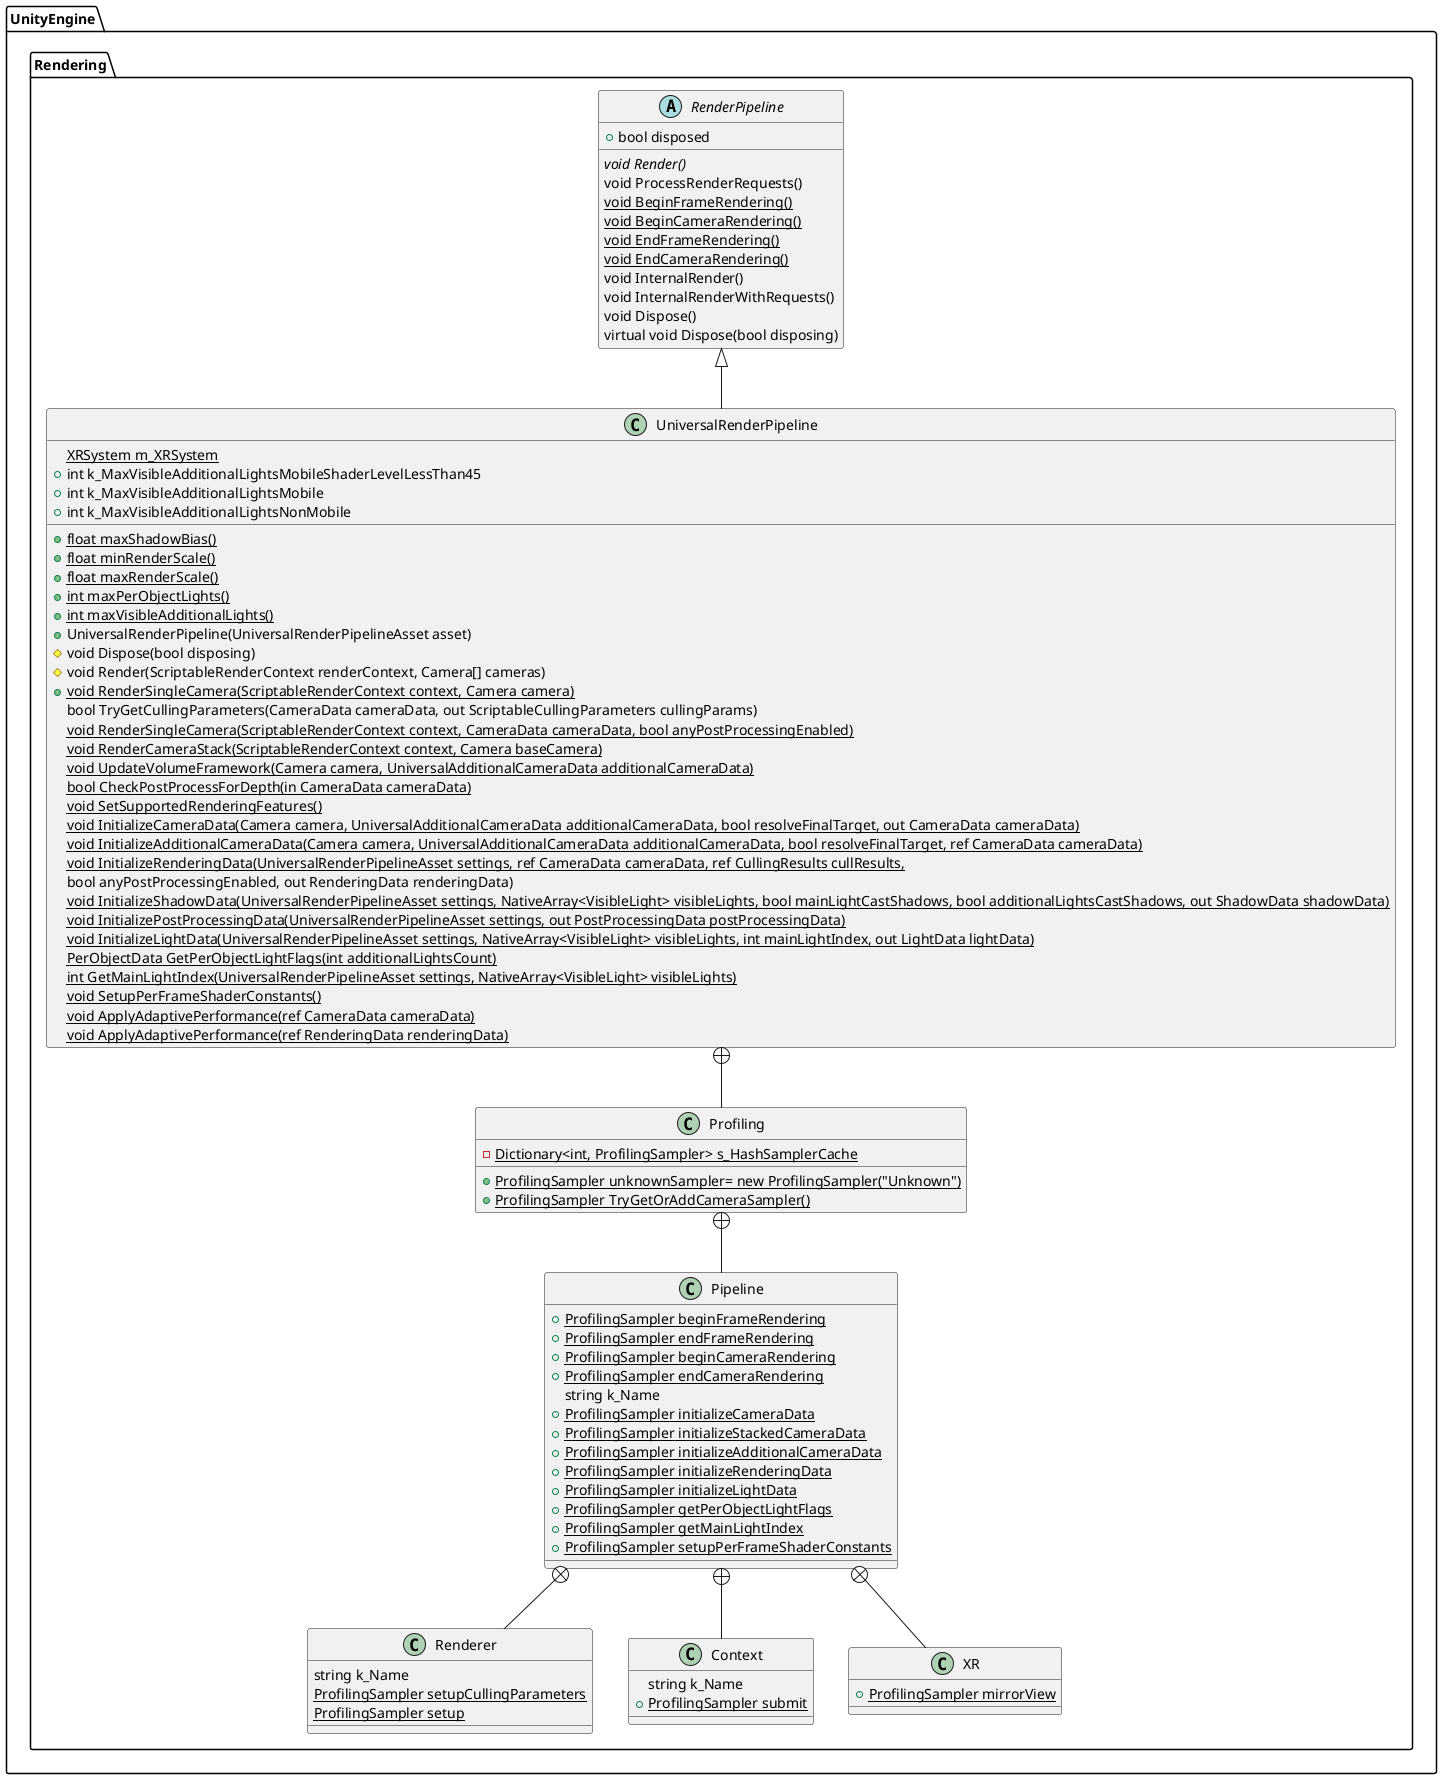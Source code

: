 ﻿@startuml
'https://plantuml.com/class-diagram

namespace UnityEngine.Rendering{
    RenderPipeline <|-- UniversalRenderPipeline

    abstract class RenderPipeline{
        {abstract} void Render()
        void ProcessRenderRequests()
        {static}void BeginFrameRendering()
        {static}void BeginCameraRendering()
        {static}void EndFrameRendering()
        {static}void EndCameraRendering()
        void InternalRender()
        void InternalRenderWithRequests()
        + bool disposed
        void Dispose()
        virtual void Dispose(bool disposing)     
    }
    
    class UniversalRenderPipeline {
        {static} XRSystem m_XRSystem
        + {static} float maxShadowBias()
        + {static} float minRenderScale()
        + {static} float maxRenderScale()
        + {static} int maxPerObjectLights()
        + int k_MaxVisibleAdditionalLightsMobileShaderLevelLessThan45
        + int k_MaxVisibleAdditionalLightsMobile
        + int k_MaxVisibleAdditionalLightsNonMobile
        + {static} int maxVisibleAdditionalLights()
        + UniversalRenderPipeline(UniversalRenderPipelineAsset asset)
        # void Dispose(bool disposing)
        # void Render(ScriptableRenderContext renderContext, Camera[] cameras)
        + {static} void RenderSingleCamera(ScriptableRenderContext context, Camera camera)
        bool TryGetCullingParameters(CameraData cameraData, out ScriptableCullingParameters cullingParams)        
        {static} void RenderSingleCamera(ScriptableRenderContext context, CameraData cameraData, bool anyPostProcessingEnabled)
        {static} void RenderCameraStack(ScriptableRenderContext context, Camera baseCamera)
        {static} void UpdateVolumeFramework(Camera camera, UniversalAdditionalCameraData additionalCameraData)
        {static} bool CheckPostProcessForDepth(in CameraData cameraData)
        {static} void SetSupportedRenderingFeatures()
        {static} void InitializeCameraData(Camera camera, UniversalAdditionalCameraData additionalCameraData, bool resolveFinalTarget, out CameraData cameraData)
        {static} void InitializeAdditionalCameraData(Camera camera, UniversalAdditionalCameraData additionalCameraData, bool resolveFinalTarget, ref CameraData cameraData)
        {static} void InitializeRenderingData(UniversalRenderPipelineAsset settings, ref CameraData cameraData, ref CullingResults cullResults,
                             bool anyPostProcessingEnabled, out RenderingData renderingData)
        {static} void InitializeShadowData(UniversalRenderPipelineAsset settings, NativeArray<VisibleLight> visibleLights, bool mainLightCastShadows, bool additionalLightsCastShadows, out ShadowData shadowData)
        {static} void InitializePostProcessingData(UniversalRenderPipelineAsset settings, out PostProcessingData postProcessingData)
        {static} void InitializeLightData(UniversalRenderPipelineAsset settings, NativeArray<VisibleLight> visibleLights, int mainLightIndex, out LightData lightData)
        {static} PerObjectData GetPerObjectLightFlags(int additionalLightsCount)
        {static} int GetMainLightIndex(UniversalRenderPipelineAsset settings, NativeArray<VisibleLight> visibleLights)
        {static} void SetupPerFrameShaderConstants()
        {static} void ApplyAdaptivePerformance(ref CameraData cameraData)
        {static} void ApplyAdaptivePerformance(ref RenderingData renderingData)
        
        
        
        
        
        
                           

        
    }
    UniversalRenderPipeline +-- Profiling
    class Profiling{
        - {static} Dictionary<int, ProfilingSampler> s_HashSamplerCache
        + {static} ProfilingSampler unknownSampler= new ProfilingSampler("Unknown")
        + {static} ProfilingSampler TryGetOrAddCameraSampler()
           
    }
    Profiling +-- Pipeline
    class Pipeline{
        + {static} ProfilingSampler beginFrameRendering
        + {static} ProfilingSampler endFrameRendering
        + {static} ProfilingSampler beginCameraRendering
        + {static} ProfilingSampler endCameraRendering
        string k_Name
        + {static} ProfilingSampler initializeCameraData
        + {static} ProfilingSampler initializeStackedCameraData
        + {static} ProfilingSampler initializeAdditionalCameraData
        + {static} ProfilingSampler initializeRenderingData
        + {static} ProfilingSampler initializeLightData
        + {static} ProfilingSampler getPerObjectLightFlags
        + {static} ProfilingSampler getMainLightIndex
        + {static} ProfilingSampler setupPerFrameShaderConstants
        
    }
    Pipeline +-- Renderer
    Pipeline +-- Context
    Pipeline +-- XR
    class Renderer{
        string k_Name
        {static}  ProfilingSampler setupCullingParameters
        {static} ProfilingSampler setup
    }
    
    class Context{
        string k_Name
        +{static} ProfilingSampler submit
    }
    class XR{
        + {static} ProfilingSampler mirrorView 
    }
}

@enduml